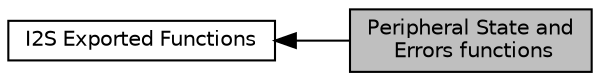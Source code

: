 digraph "Peripheral State and Errors functions"
{
  edge [fontname="Helvetica",fontsize="10",labelfontname="Helvetica",labelfontsize="10"];
  node [fontname="Helvetica",fontsize="10",shape=record];
  rankdir=LR;
  Node1 [label="I2S Exported Functions",height=0.2,width=0.4,color="black", fillcolor="white", style="filled",URL="$group___i2_s___exported___functions.html"];
  Node0 [label="Peripheral State and\l Errors functions",height=0.2,width=0.4,color="black", fillcolor="grey75", style="filled", fontcolor="black"];
  Node1->Node0 [shape=plaintext, dir="back", style="solid"];
}

